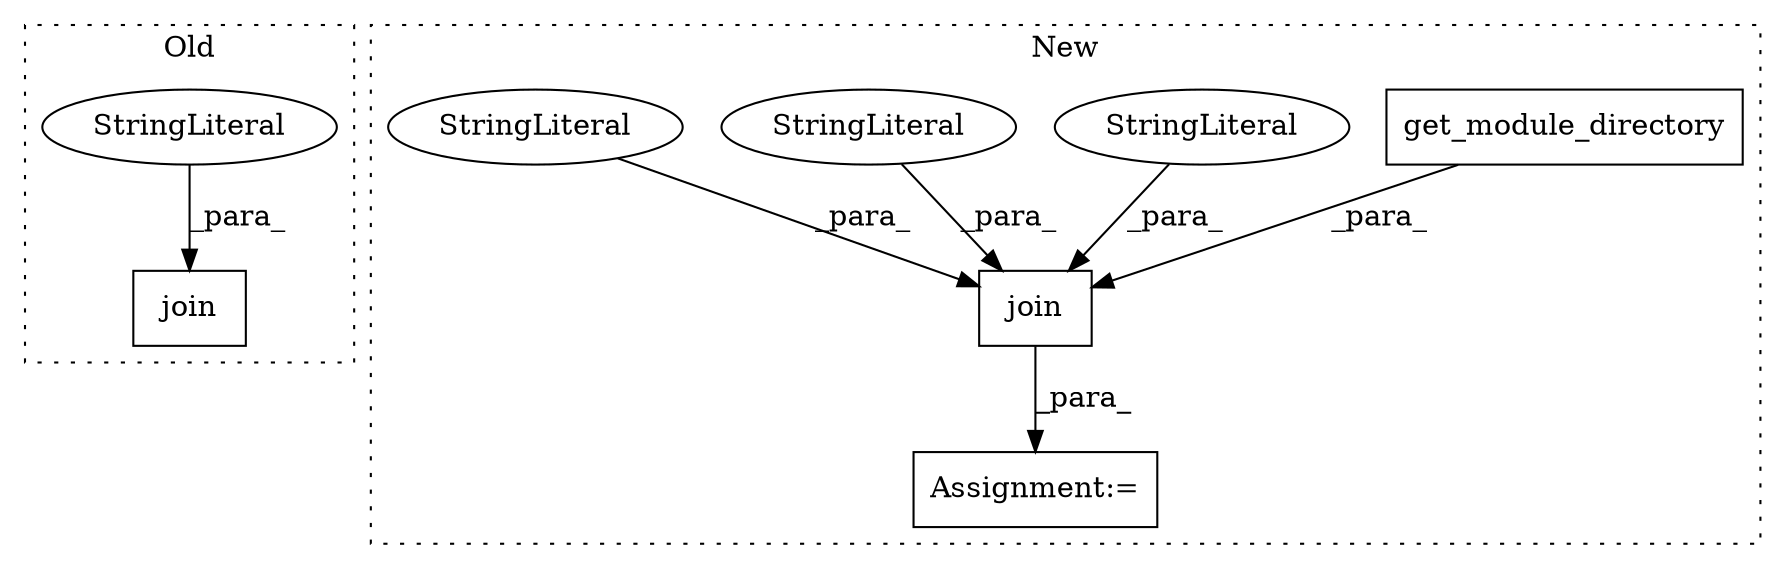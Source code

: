 digraph G {
subgraph cluster0 {
1 [label="join" a="32" s="5356,5395" l="5,1" shape="box"];
4 [label="StringLiteral" a="45" s="5385" l="10" shape="ellipse"];
label = "Old";
style="dotted";
}
subgraph cluster1 {
2 [label="get_module_directory" a="32" s="5283" l="22" shape="box"];
3 [label="join" a="32" s="5278,5348" l="5,1" shape="box"];
5 [label="Assignment:=" a="7" s="5277" l="1" shape="box"];
6 [label="StringLiteral" a="45" s="5306" l="20" shape="ellipse"];
7 [label="StringLiteral" a="45" s="5327" l="10" shape="ellipse"];
8 [label="StringLiteral" a="45" s="5338" l="10" shape="ellipse"];
label = "New";
style="dotted";
}
2 -> 3 [label="_para_"];
3 -> 5 [label="_para_"];
4 -> 1 [label="_para_"];
6 -> 3 [label="_para_"];
7 -> 3 [label="_para_"];
8 -> 3 [label="_para_"];
}
